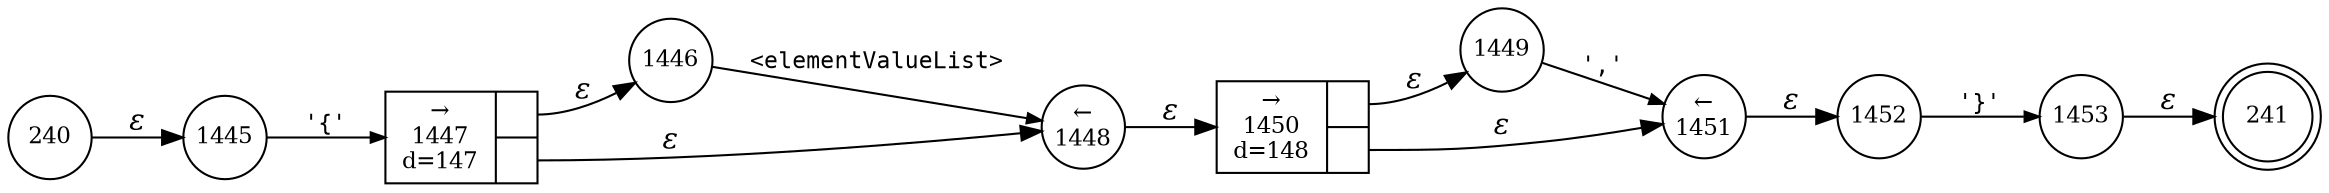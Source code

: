 digraph ATN {
rankdir=LR;
s241[fontsize=11, label="241", shape=doublecircle, fixedsize=true, width=.6];
s240[fontsize=11,label="240", shape=circle, fixedsize=true, width=.55, peripheries=1];
s1445[fontsize=11,label="1445", shape=circle, fixedsize=true, width=.55, peripheries=1];
s1446[fontsize=11,label="1446", shape=circle, fixedsize=true, width=.55, peripheries=1];
s1447[fontsize=11,label="{&rarr;\n1447\nd=147|{<p0>|<p1>}}", shape=record, fixedsize=false, peripheries=1];
s1448[fontsize=11,label="&larr;\n1448", shape=circle, fixedsize=true, width=.55, peripheries=1];
s1449[fontsize=11,label="1449", shape=circle, fixedsize=true, width=.55, peripheries=1];
s1450[fontsize=11,label="{&rarr;\n1450\nd=148|{<p0>|<p1>}}", shape=record, fixedsize=false, peripheries=1];
s1451[fontsize=11,label="&larr;\n1451", shape=circle, fixedsize=true, width=.55, peripheries=1];
s1452[fontsize=11,label="1452", shape=circle, fixedsize=true, width=.55, peripheries=1];
s1453[fontsize=11,label="1453", shape=circle, fixedsize=true, width=.55, peripheries=1];
s240 -> s1445 [fontname="Times-Italic", label="&epsilon;"];
s1445 -> s1447 [fontsize=11, fontname="Courier", arrowsize=.7, label = "'{'", arrowhead = normal];
s1447:p0 -> s1446 [fontname="Times-Italic", label="&epsilon;"];
s1447:p1 -> s1448 [fontname="Times-Italic", label="&epsilon;"];
s1446 -> s1448 [fontsize=11, fontname="Courier", arrowsize=.7, label = "<elementValueList>", arrowhead = normal];
s1448 -> s1450 [fontname="Times-Italic", label="&epsilon;"];
s1450:p0 -> s1449 [fontname="Times-Italic", label="&epsilon;"];
s1450:p1 -> s1451 [fontname="Times-Italic", label="&epsilon;"];
s1449 -> s1451 [fontsize=11, fontname="Courier", arrowsize=.7, label = "','", arrowhead = normal];
s1451 -> s1452 [fontname="Times-Italic", label="&epsilon;"];
s1452 -> s1453 [fontsize=11, fontname="Courier", arrowsize=.7, label = "'}'", arrowhead = normal];
s1453 -> s241 [fontname="Times-Italic", label="&epsilon;"];
}